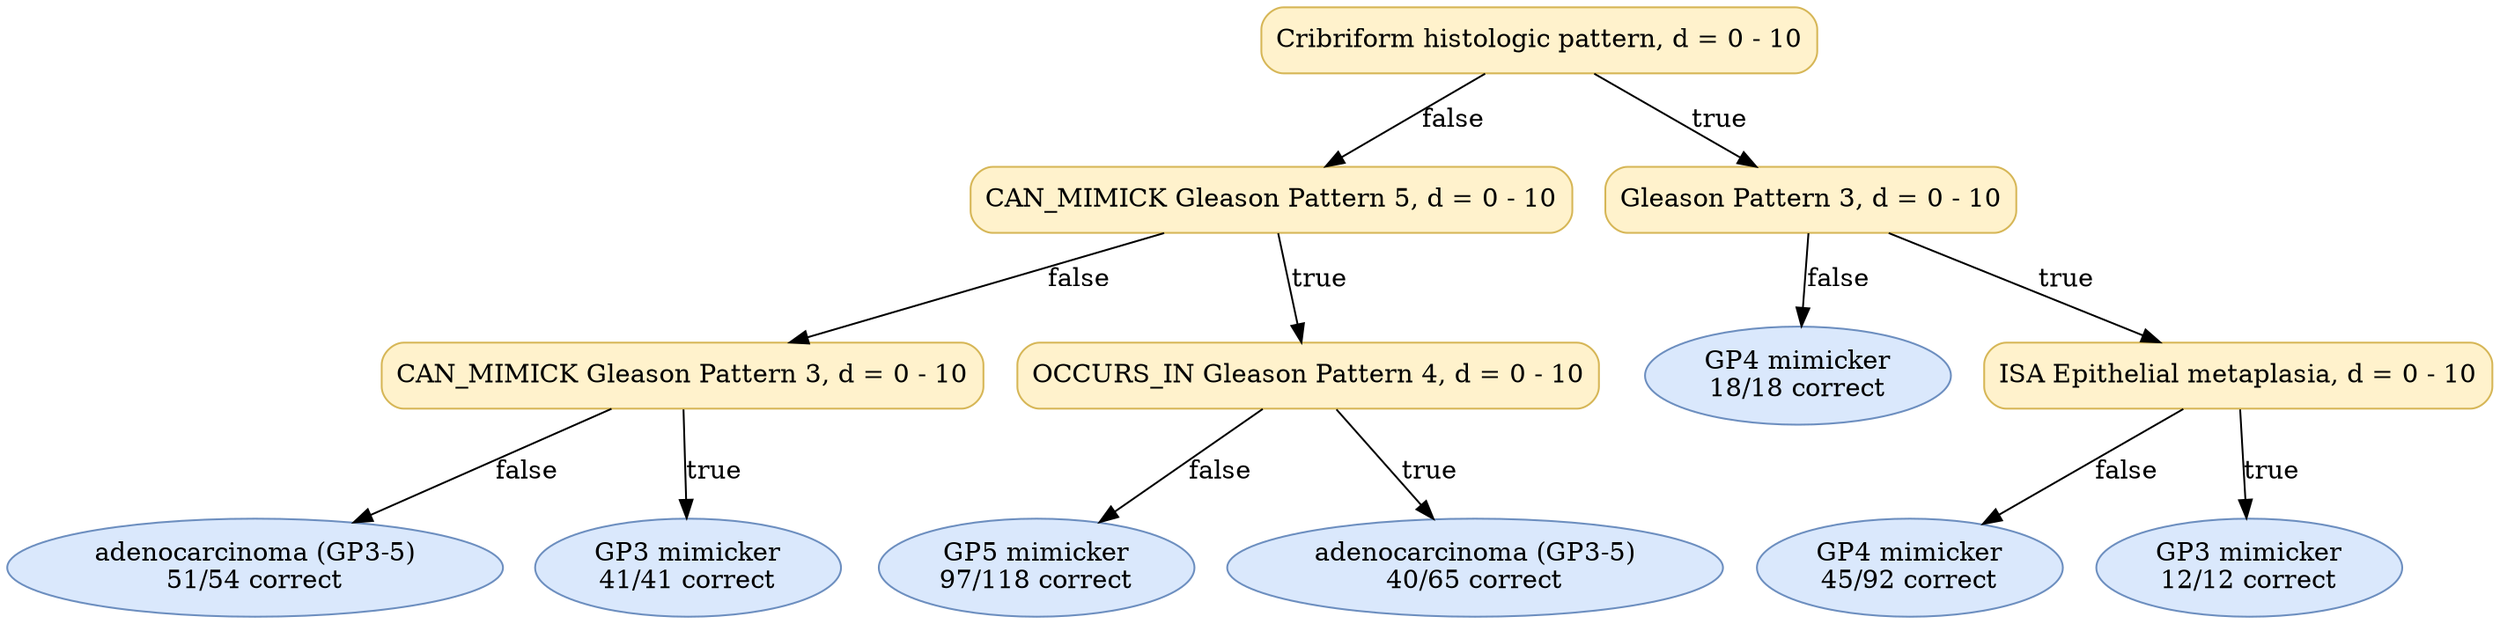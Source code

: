 digraph "DT" {
fontname="Times-Roman";
label="";
node [fontname="Times-Roman"];
Node1 [color="#D6B656", fillcolor="#FFF2CC", label="Cribriform histologic pattern, d = 0 - 10", shape="box", style="rounded,filled"];
Node2 [color="#D6B656", fillcolor="#FFF2CC", label="CAN_MIMICK Gleason Pattern 5, d = 0 - 10", shape="box", style="rounded,filled"];
Node3 [color="#D6B656", fillcolor="#FFF2CC", label="CAN_MIMICK Gleason Pattern 3, d = 0 - 10", shape="box", style="rounded,filled"];
Node4 [color="#6C8EBF", fillcolor="#DAE8FC", label=<adenocarcinoma (GP3-5)<br/>51/54 correct>, shape="ellipse", style="rounded,filled"];
Node5 [color="#6C8EBF", fillcolor="#DAE8FC", label=<GP3 mimicker<br/>41/41 correct>, shape="ellipse", style="rounded,filled"];
Node6 [color="#D6B656", fillcolor="#FFF2CC", label="OCCURS_IN Gleason Pattern 4, d = 0 - 10", shape="box", style="rounded,filled"];
Node7 [color="#6C8EBF", fillcolor="#DAE8FC", label=<GP5 mimicker<br/>97/118 correct>, shape="ellipse", style="rounded,filled"];
Node8 [color="#6C8EBF", fillcolor="#DAE8FC", label=<adenocarcinoma (GP3-5)<br/>40/65 correct>, shape="ellipse", style="rounded,filled"];
Node9 [color="#D6B656", fillcolor="#FFF2CC", label="Gleason Pattern 3, d = 0 - 10", shape="box", style="rounded,filled"];
Node10 [color="#6C8EBF", fillcolor="#DAE8FC", label=<GP4 mimicker<br/>18/18 correct>, shape="ellipse", style="rounded,filled"];
Node11 [color="#D6B656", fillcolor="#FFF2CC", label="ISA Epithelial metaplasia, d = 0 - 10", shape="box", style="rounded,filled"];
Node12 [color="#6C8EBF", fillcolor="#DAE8FC", label=<GP4 mimicker<br/>45/92 correct>, shape="ellipse", style="rounded,filled"];
Node13 [color="#6C8EBF", fillcolor="#DAE8FC", label=<GP3 mimicker<br/>12/12 correct>, shape="ellipse", style="rounded,filled"];
Node1 -> Node2  [key=0, label="false"];
Node1 -> Node9  [key=0, label="true"];
Node2 -> Node3  [key=0, label="false"];
Node2 -> Node6  [key=0, label="true"];
Node3 -> Node4  [key=0, label="false"];
Node3 -> Node5  [key=0, label="true"];
Node6 -> Node7  [key=0, label="false"];
Node6 -> Node8  [key=0, label="true"];
Node9 -> Node10  [key=0, label="false"];
Node9 -> Node11  [key=0, label="true"];
Node11 -> Node12  [key=0, label="false"];
Node11 -> Node13  [key=0, label="true"];
}
